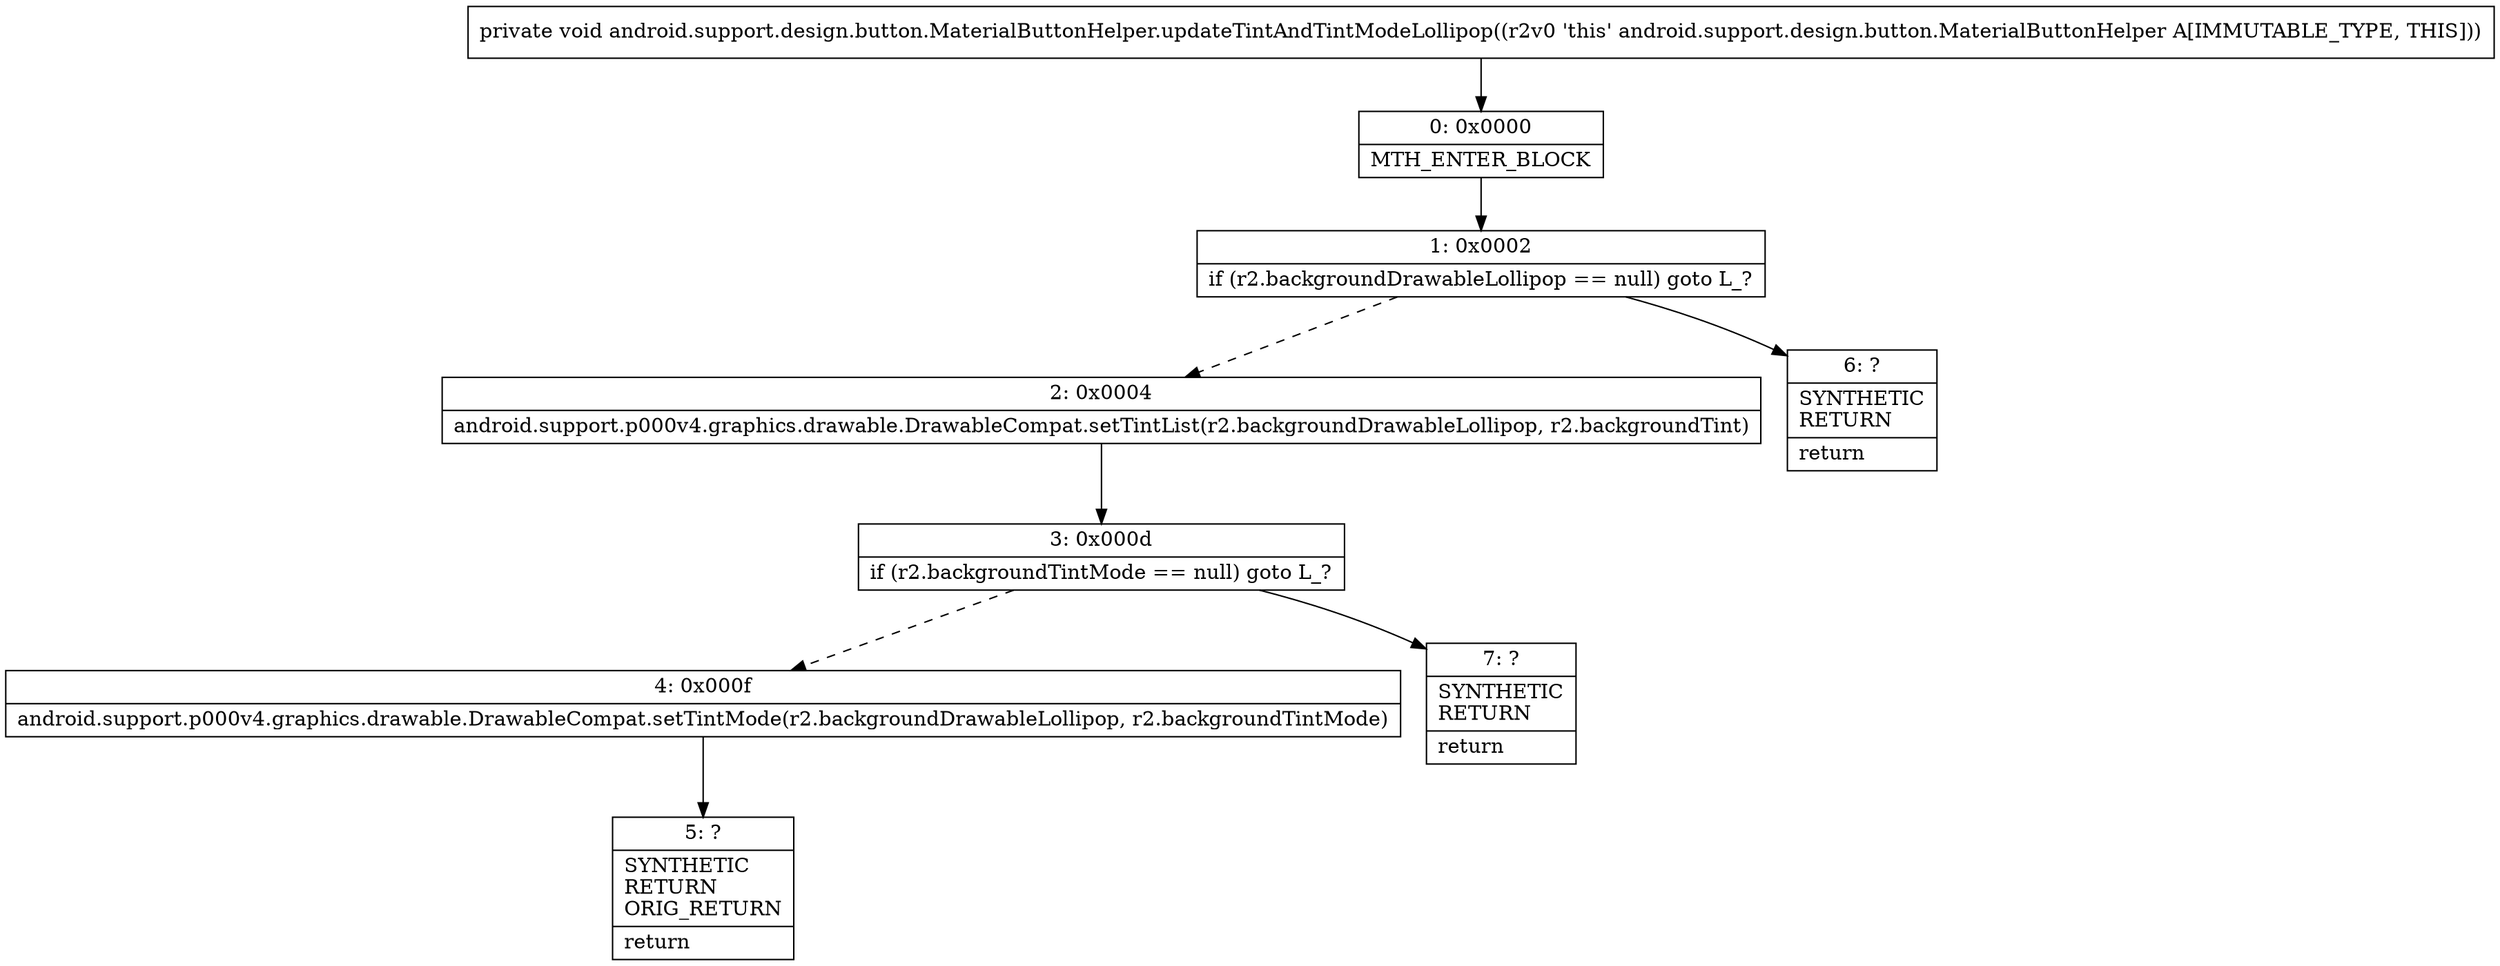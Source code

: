 digraph "CFG forandroid.support.design.button.MaterialButtonHelper.updateTintAndTintModeLollipop()V" {
Node_0 [shape=record,label="{0\:\ 0x0000|MTH_ENTER_BLOCK\l}"];
Node_1 [shape=record,label="{1\:\ 0x0002|if (r2.backgroundDrawableLollipop == null) goto L_?\l}"];
Node_2 [shape=record,label="{2\:\ 0x0004|android.support.p000v4.graphics.drawable.DrawableCompat.setTintList(r2.backgroundDrawableLollipop, r2.backgroundTint)\l}"];
Node_3 [shape=record,label="{3\:\ 0x000d|if (r2.backgroundTintMode == null) goto L_?\l}"];
Node_4 [shape=record,label="{4\:\ 0x000f|android.support.p000v4.graphics.drawable.DrawableCompat.setTintMode(r2.backgroundDrawableLollipop, r2.backgroundTintMode)\l}"];
Node_5 [shape=record,label="{5\:\ ?|SYNTHETIC\lRETURN\lORIG_RETURN\l|return\l}"];
Node_6 [shape=record,label="{6\:\ ?|SYNTHETIC\lRETURN\l|return\l}"];
Node_7 [shape=record,label="{7\:\ ?|SYNTHETIC\lRETURN\l|return\l}"];
MethodNode[shape=record,label="{private void android.support.design.button.MaterialButtonHelper.updateTintAndTintModeLollipop((r2v0 'this' android.support.design.button.MaterialButtonHelper A[IMMUTABLE_TYPE, THIS])) }"];
MethodNode -> Node_0;
Node_0 -> Node_1;
Node_1 -> Node_2[style=dashed];
Node_1 -> Node_6;
Node_2 -> Node_3;
Node_3 -> Node_4[style=dashed];
Node_3 -> Node_7;
Node_4 -> Node_5;
}

